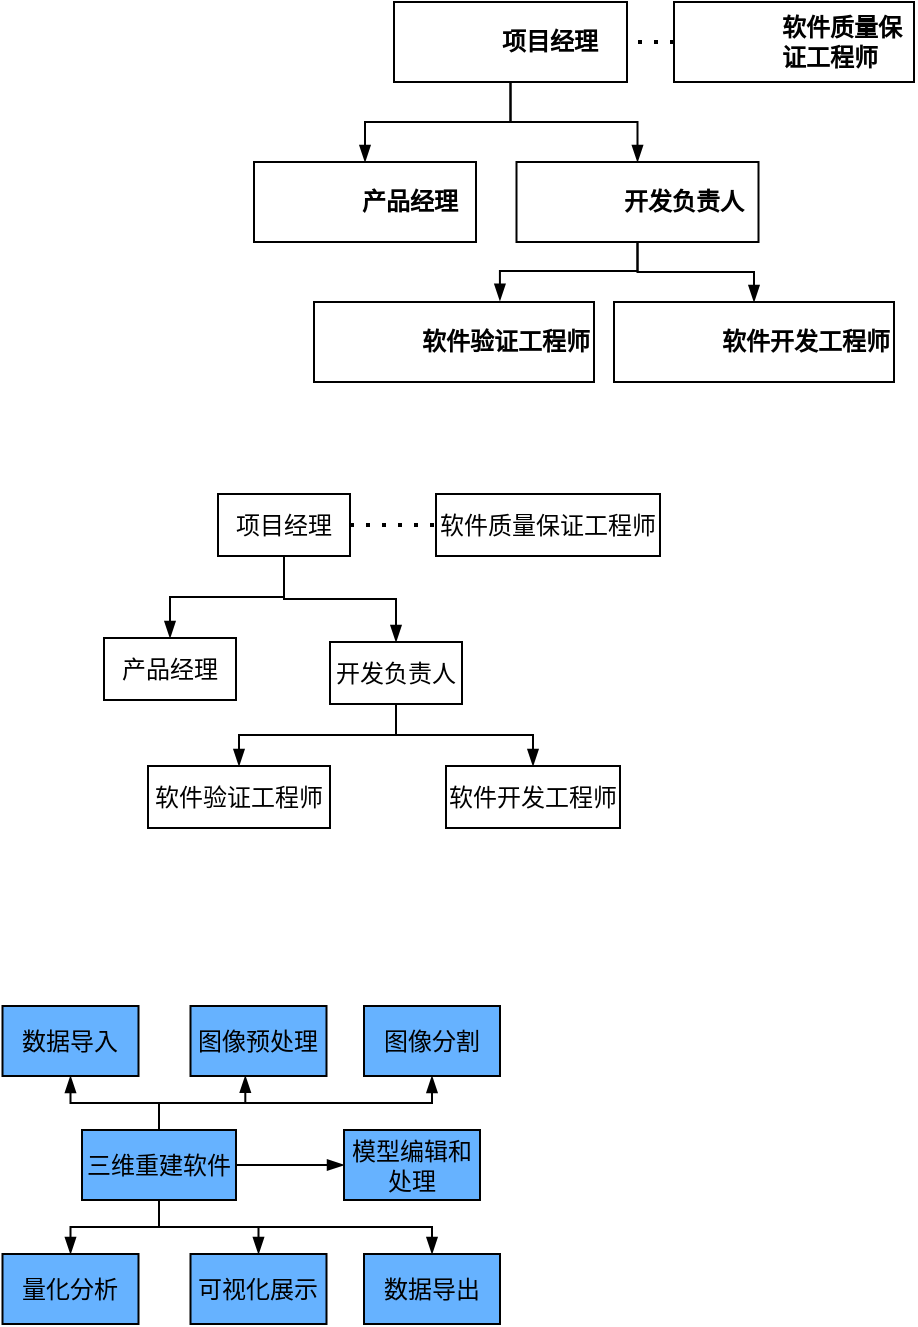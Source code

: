 <mxfile version="21.6.9" type="github">
  <diagram id="prtHgNgQTEPvFCAcTncT" name="Page-1">
    <mxGraphModel dx="1479" dy="1799" grid="0" gridSize="10" guides="1" tooltips="1" connect="1" arrows="1" fold="1" page="0" pageScale="1" pageWidth="827" pageHeight="1169" math="0" shadow="0">
      <root>
        <mxCell id="0" />
        <mxCell id="1" parent="0" />
        <UserObject label="项目经理" name="Tessa Miller" position="CFO" location="Office 1" email="me@example.com" placeholders="1" link="https://www.draw.io" id="dNxyNK7c78bLwvsdeMH5-12">
          <mxCell style="label;image=https://cdn3.iconfinder.com/data/icons/user-avatars-1/512/users-3-128.png;whiteSpace=wrap;html=1;rounded=0;glass=0;treeMoving=1;treeFolding=1;" parent="1" vertex="1">
            <mxGeometry x="-170" y="-953" width="116.5" height="40" as="geometry" />
          </mxCell>
        </UserObject>
        <mxCell id="dNxyNK7c78bLwvsdeMH5-17" value="" style="endArrow=blockThin;endFill=1;fontSize=11;edgeStyle=elbowEdgeStyle;elbow=vertical;rounded=0;exitX=0.5;exitY=1;exitDx=0;exitDy=0;entryX=0.664;entryY=-0.017;entryDx=0;entryDy=0;entryPerimeter=0;" parent="1" source="dNxyNK7c78bLwvsdeMH5-16" target="KFZ-zlEm3YiaIrgzZCz1-1" edge="1">
          <mxGeometry relative="1" as="geometry">
            <mxPoint x="-50" y="-713" as="targetPoint" />
          </mxGeometry>
        </mxCell>
        <UserObject label="软件质量保证工程师" name="Alison Donovan" position="System Admin" location="Office 3" email="me@example.com" placeholders="1" link="https://www.draw.io" id="dNxyNK7c78bLwvsdeMH5-18">
          <mxCell style="label;image=https://cdn3.iconfinder.com/data/icons/user-avatars-1/512/users-2-128.png;whiteSpace=wrap;html=1;rounded=0;glass=0;" parent="1" vertex="1">
            <mxGeometry x="-30" y="-953" width="120" height="40" as="geometry" />
          </mxCell>
        </UserObject>
        <UserObject label="开发负责人" name="Evan Valet" position="HR Director" location="Office 4" email="me@example.com" placeholders="1" link="https://www.draw.io" id="dNxyNK7c78bLwvsdeMH5-16">
          <mxCell style="label;image=https://cdn3.iconfinder.com/data/icons/user-avatars-1/512/users-9-2-128.png;whiteSpace=wrap;html=1;rounded=0;glass=0;treeFolding=1;treeMoving=1;" parent="1" vertex="1">
            <mxGeometry x="-108.75" y="-873" width="121" height="40" as="geometry" />
          </mxCell>
        </UserObject>
        <mxCell id="dNxyNK7c78bLwvsdeMH5-15" value="" style="endArrow=blockThin;endFill=1;fontSize=11;edgeStyle=elbowEdgeStyle;elbow=vertical;rounded=0;" parent="1" source="dNxyNK7c78bLwvsdeMH5-12" target="dNxyNK7c78bLwvsdeMH5-16" edge="1">
          <mxGeometry relative="1" as="geometry" />
        </mxCell>
        <UserObject label="产品经理" name="Edward Morrison" position="Brand Manager" location="Office 2" email="me@example.com" placeholders="1" link="https://www.draw.io" id="dNxyNK7c78bLwvsdeMH5-14">
          <mxCell style="label;image=https://cdn3.iconfinder.com/data/icons/user-avatars-1/512/users-10-3-128.png;whiteSpace=wrap;html=1;rounded=0;glass=0;treeFolding=1;treeMoving=1;" parent="1" vertex="1">
            <mxGeometry x="-240" y="-873" width="111" height="40" as="geometry" />
          </mxCell>
        </UserObject>
        <mxCell id="dNxyNK7c78bLwvsdeMH5-13" value="" style="endArrow=blockThin;endFill=1;fontSize=11;edgeStyle=elbowEdgeStyle;elbow=vertical;rounded=0;" parent="1" source="dNxyNK7c78bLwvsdeMH5-12" target="dNxyNK7c78bLwvsdeMH5-14" edge="1">
          <mxGeometry relative="1" as="geometry" />
        </mxCell>
        <UserObject label="软件验证工程师" name="Alison Donovan" position="System Admin" location="Office 3" email="me@example.com" placeholders="1" link="https://www.draw.io" id="KFZ-zlEm3YiaIrgzZCz1-1">
          <mxCell style="label;image=https://cdn3.iconfinder.com/data/icons/user-avatars-1/512/users-2-128.png;whiteSpace=wrap;html=1;rounded=0;glass=0;" parent="1" vertex="1">
            <mxGeometry x="-210" y="-803" width="140" height="40" as="geometry" />
          </mxCell>
        </UserObject>
        <UserObject label="软件开发工程师" name="Alison Donovan" position="System Admin" location="Office 3" email="me@example.com" placeholders="1" link="https://www.draw.io" id="KFZ-zlEm3YiaIrgzZCz1-2">
          <mxCell style="label;image=https://cdn3.iconfinder.com/data/icons/user-avatars-1/512/users-2-128.png;whiteSpace=wrap;html=1;rounded=0;glass=0;" parent="1" vertex="1">
            <mxGeometry x="-60" y="-803" width="140" height="40" as="geometry" />
          </mxCell>
        </UserObject>
        <mxCell id="KFZ-zlEm3YiaIrgzZCz1-3" value="" style="endArrow=blockThin;endFill=1;fontSize=11;edgeStyle=elbowEdgeStyle;elbow=vertical;rounded=0;entryX=0.5;entryY=0;entryDx=0;entryDy=0;exitX=0.5;exitY=1;exitDx=0;exitDy=0;" parent="1" source="dNxyNK7c78bLwvsdeMH5-16" target="KFZ-zlEm3YiaIrgzZCz1-2" edge="1">
          <mxGeometry relative="1" as="geometry">
            <mxPoint x="-40" y="-753" as="sourcePoint" />
            <mxPoint x="-147" y="-684" as="targetPoint" />
          </mxGeometry>
        </mxCell>
        <mxCell id="KFZ-zlEm3YiaIrgzZCz1-6" value="" style="endArrow=none;dashed=1;html=1;dashPattern=1 3;strokeWidth=2;rounded=0;entryX=1;entryY=0.5;entryDx=0;entryDy=0;exitX=0;exitY=0.5;exitDx=0;exitDy=0;" parent="1" source="dNxyNK7c78bLwvsdeMH5-18" target="dNxyNK7c78bLwvsdeMH5-12" edge="1">
          <mxGeometry width="50" height="50" relative="1" as="geometry">
            <mxPoint x="-110" y="-753" as="sourcePoint" />
            <mxPoint x="-60" y="-803" as="targetPoint" />
          </mxGeometry>
        </mxCell>
        <mxCell id="KFZ-zlEm3YiaIrgzZCz1-113" value="项目经理" style="rounded=0;whiteSpace=wrap;html=1;" parent="1" vertex="1">
          <mxGeometry x="-258" y="-707" width="66" height="31" as="geometry" />
        </mxCell>
        <mxCell id="KFZ-zlEm3YiaIrgzZCz1-114" value="软件质量保证工程师" style="rounded=0;whiteSpace=wrap;html=1;" parent="1" vertex="1">
          <mxGeometry x="-149" y="-707" width="112" height="31" as="geometry" />
        </mxCell>
        <mxCell id="KFZ-zlEm3YiaIrgzZCz1-115" value="产品经理" style="rounded=0;whiteSpace=wrap;html=1;" parent="1" vertex="1">
          <mxGeometry x="-315" y="-635" width="66" height="31" as="geometry" />
        </mxCell>
        <mxCell id="KFZ-zlEm3YiaIrgzZCz1-116" value="软件开发工程师" style="rounded=0;whiteSpace=wrap;html=1;" parent="1" vertex="1">
          <mxGeometry x="-144" y="-571" width="87" height="31" as="geometry" />
        </mxCell>
        <mxCell id="KFZ-zlEm3YiaIrgzZCz1-117" value="软件验证工程师" style="rounded=0;whiteSpace=wrap;html=1;" parent="1" vertex="1">
          <mxGeometry x="-293" y="-571" width="91" height="31" as="geometry" />
        </mxCell>
        <mxCell id="KFZ-zlEm3YiaIrgzZCz1-118" value="开发负责人" style="rounded=0;whiteSpace=wrap;html=1;" parent="1" vertex="1">
          <mxGeometry x="-202" y="-633" width="66" height="31" as="geometry" />
        </mxCell>
        <mxCell id="KFZ-zlEm3YiaIrgzZCz1-119" value="" style="endArrow=blockThin;endFill=1;fontSize=11;edgeStyle=elbowEdgeStyle;elbow=vertical;rounded=0;exitX=0.5;exitY=1;exitDx=0;exitDy=0;entryX=0.5;entryY=0;entryDx=0;entryDy=0;" parent="1" source="KFZ-zlEm3YiaIrgzZCz1-113" target="KFZ-zlEm3YiaIrgzZCz1-115" edge="1">
          <mxGeometry relative="1" as="geometry">
            <mxPoint x="-102" y="-903" as="sourcePoint" />
            <mxPoint x="-174" y="-863" as="targetPoint" />
          </mxGeometry>
        </mxCell>
        <mxCell id="KFZ-zlEm3YiaIrgzZCz1-121" value="" style="endArrow=blockThin;endFill=1;fontSize=11;edgeStyle=elbowEdgeStyle;elbow=vertical;rounded=0;exitX=0.5;exitY=1;exitDx=0;exitDy=0;entryX=0.5;entryY=0;entryDx=0;entryDy=0;" parent="1" source="KFZ-zlEm3YiaIrgzZCz1-118" target="KFZ-zlEm3YiaIrgzZCz1-116" edge="1">
          <mxGeometry relative="1" as="geometry">
            <mxPoint x="152" y="-662" as="sourcePoint" />
            <mxPoint x="95" y="-638" as="targetPoint" />
          </mxGeometry>
        </mxCell>
        <mxCell id="KFZ-zlEm3YiaIrgzZCz1-122" value="" style="endArrow=blockThin;endFill=1;fontSize=11;edgeStyle=elbowEdgeStyle;elbow=vertical;rounded=0;exitX=0.5;exitY=1;exitDx=0;exitDy=0;entryX=0.5;entryY=0;entryDx=0;entryDy=0;" parent="1" source="KFZ-zlEm3YiaIrgzZCz1-118" target="KFZ-zlEm3YiaIrgzZCz1-117" edge="1">
          <mxGeometry relative="1" as="geometry">
            <mxPoint x="162" y="-652" as="sourcePoint" />
            <mxPoint x="105" y="-628" as="targetPoint" />
          </mxGeometry>
        </mxCell>
        <mxCell id="KFZ-zlEm3YiaIrgzZCz1-123" value="" style="endArrow=blockThin;endFill=1;fontSize=11;edgeStyle=elbowEdgeStyle;elbow=vertical;rounded=0;exitX=0.5;exitY=1;exitDx=0;exitDy=0;" parent="1" source="KFZ-zlEm3YiaIrgzZCz1-113" target="KFZ-zlEm3YiaIrgzZCz1-118" edge="1">
          <mxGeometry relative="1" as="geometry">
            <mxPoint x="172" y="-642" as="sourcePoint" />
            <mxPoint x="115" y="-618" as="targetPoint" />
          </mxGeometry>
        </mxCell>
        <mxCell id="KFZ-zlEm3YiaIrgzZCz1-124" value="" style="endArrow=none;dashed=1;html=1;dashPattern=1 3;strokeWidth=2;rounded=0;exitX=1;exitY=0.5;exitDx=0;exitDy=0;" parent="1" source="KFZ-zlEm3YiaIrgzZCz1-113" target="KFZ-zlEm3YiaIrgzZCz1-114" edge="1">
          <mxGeometry width="50" height="50" relative="1" as="geometry">
            <mxPoint x="-107" y="-759" as="sourcePoint" />
            <mxPoint x="-57" y="-809" as="targetPoint" />
          </mxGeometry>
        </mxCell>
        <mxCell id="KFZ-zlEm3YiaIrgzZCz1-126" value="模型编辑和处理" style="rounded=0;whiteSpace=wrap;html=1;fillColor=#66B2FF;" parent="1" vertex="1">
          <mxGeometry x="-195" y="-389" width="68" height="35" as="geometry" />
        </mxCell>
        <mxCell id="KFZ-zlEm3YiaIrgzZCz1-127" value="三维重建软件" style="rounded=0;whiteSpace=wrap;html=1;fillColor=#66B2FF;" parent="1" vertex="1">
          <mxGeometry x="-326" y="-389" width="77" height="35" as="geometry" />
        </mxCell>
        <mxCell id="KFZ-zlEm3YiaIrgzZCz1-128" value="数据导入" style="rounded=0;whiteSpace=wrap;html=1;fillColor=#66B2FF;" parent="1" vertex="1">
          <mxGeometry x="-365.75" y="-451" width="68" height="35" as="geometry" />
        </mxCell>
        <mxCell id="KFZ-zlEm3YiaIrgzZCz1-129" value="图像预处理" style="rounded=0;whiteSpace=wrap;html=1;fillColor=#66B2FF;" parent="1" vertex="1">
          <mxGeometry x="-271.75" y="-451" width="68" height="35" as="geometry" />
        </mxCell>
        <mxCell id="KFZ-zlEm3YiaIrgzZCz1-130" value="图像分割" style="rounded=0;whiteSpace=wrap;html=1;fillColor=#66B2FF;" parent="1" vertex="1">
          <mxGeometry x="-185" y="-451" width="68" height="35" as="geometry" />
        </mxCell>
        <mxCell id="KFZ-zlEm3YiaIrgzZCz1-131" value="量化分析" style="rounded=0;whiteSpace=wrap;html=1;fillColor=#66B2FF;" parent="1" vertex="1">
          <mxGeometry x="-365.75" y="-327" width="68" height="35" as="geometry" />
        </mxCell>
        <mxCell id="KFZ-zlEm3YiaIrgzZCz1-132" value="可视化展示" style="rounded=0;whiteSpace=wrap;html=1;fillColor=#66B2FF;" parent="1" vertex="1">
          <mxGeometry x="-271.75" y="-327" width="68" height="35" as="geometry" />
        </mxCell>
        <mxCell id="KFZ-zlEm3YiaIrgzZCz1-133" value="数据导出" style="rounded=0;whiteSpace=wrap;html=1;fillColor=#66B2FF;" parent="1" vertex="1">
          <mxGeometry x="-185" y="-327" width="68" height="35" as="geometry" />
        </mxCell>
        <mxCell id="KFZ-zlEm3YiaIrgzZCz1-142" value="" style="endArrow=blockThin;endFill=1;fontSize=11;edgeStyle=elbowEdgeStyle;elbow=vertical;rounded=0;exitX=0.5;exitY=0;exitDx=0;exitDy=0;entryX=0.5;entryY=1;entryDx=0;entryDy=0;" parent="1" source="KFZ-zlEm3YiaIrgzZCz1-127" target="KFZ-zlEm3YiaIrgzZCz1-128" edge="1">
          <mxGeometry relative="1" as="geometry">
            <mxPoint x="-159" y="-592" as="sourcePoint" />
            <mxPoint x="-90" y="-561" as="targetPoint" />
          </mxGeometry>
        </mxCell>
        <mxCell id="KFZ-zlEm3YiaIrgzZCz1-143" value="" style="endArrow=blockThin;endFill=1;fontSize=11;edgeStyle=elbowEdgeStyle;elbow=vertical;rounded=0;exitX=0.5;exitY=0;exitDx=0;exitDy=0;entryX=0.403;entryY=0.998;entryDx=0;entryDy=0;entryPerimeter=0;" parent="1" source="KFZ-zlEm3YiaIrgzZCz1-127" target="KFZ-zlEm3YiaIrgzZCz1-129" edge="1">
          <mxGeometry relative="1" as="geometry">
            <mxPoint x="-277" y="-379" as="sourcePoint" />
            <mxPoint x="-322" y="-399" as="targetPoint" />
          </mxGeometry>
        </mxCell>
        <mxCell id="KFZ-zlEm3YiaIrgzZCz1-144" value="" style="endArrow=blockThin;endFill=1;fontSize=11;edgeStyle=elbowEdgeStyle;elbow=vertical;rounded=0;exitX=0.5;exitY=1;exitDx=0;exitDy=0;entryX=0.5;entryY=0;entryDx=0;entryDy=0;" parent="1" source="KFZ-zlEm3YiaIrgzZCz1-127" target="KFZ-zlEm3YiaIrgzZCz1-131" edge="1">
          <mxGeometry relative="1" as="geometry">
            <mxPoint x="-267" y="-369" as="sourcePoint" />
            <mxPoint x="-312" y="-389" as="targetPoint" />
          </mxGeometry>
        </mxCell>
        <mxCell id="KFZ-zlEm3YiaIrgzZCz1-145" value="" style="endArrow=blockThin;endFill=1;fontSize=11;edgeStyle=elbowEdgeStyle;elbow=vertical;rounded=0;exitX=0.5;exitY=1;exitDx=0;exitDy=0;entryX=0.5;entryY=0;entryDx=0;entryDy=0;" parent="1" source="KFZ-zlEm3YiaIrgzZCz1-127" target="KFZ-zlEm3YiaIrgzZCz1-132" edge="1">
          <mxGeometry relative="1" as="geometry">
            <mxPoint x="-257" y="-359" as="sourcePoint" />
            <mxPoint x="-302" y="-379" as="targetPoint" />
          </mxGeometry>
        </mxCell>
        <mxCell id="KFZ-zlEm3YiaIrgzZCz1-146" value="" style="endArrow=blockThin;endFill=1;fontSize=11;edgeStyle=elbowEdgeStyle;elbow=vertical;rounded=0;exitX=1;exitY=0.5;exitDx=0;exitDy=0;" parent="1" source="KFZ-zlEm3YiaIrgzZCz1-127" target="KFZ-zlEm3YiaIrgzZCz1-126" edge="1">
          <mxGeometry relative="1" as="geometry">
            <mxPoint x="-247" y="-349" as="sourcePoint" />
            <mxPoint x="-292" y="-369" as="targetPoint" />
          </mxGeometry>
        </mxCell>
        <mxCell id="KFZ-zlEm3YiaIrgzZCz1-147" value="" style="endArrow=blockThin;endFill=1;fontSize=11;edgeStyle=elbowEdgeStyle;elbow=vertical;rounded=0;exitX=0.5;exitY=0;exitDx=0;exitDy=0;entryX=0.5;entryY=1;entryDx=0;entryDy=0;" parent="1" source="KFZ-zlEm3YiaIrgzZCz1-127" target="KFZ-zlEm3YiaIrgzZCz1-130" edge="1">
          <mxGeometry relative="1" as="geometry">
            <mxPoint x="-237" y="-339" as="sourcePoint" />
            <mxPoint x="-282" y="-359" as="targetPoint" />
          </mxGeometry>
        </mxCell>
        <mxCell id="KFZ-zlEm3YiaIrgzZCz1-148" value="" style="endArrow=blockThin;endFill=1;fontSize=11;edgeStyle=elbowEdgeStyle;elbow=vertical;rounded=0;entryX=0.5;entryY=0;entryDx=0;entryDy=0;exitX=0.5;exitY=1;exitDx=0;exitDy=0;" parent="1" source="KFZ-zlEm3YiaIrgzZCz1-127" target="KFZ-zlEm3YiaIrgzZCz1-133" edge="1">
          <mxGeometry relative="1" as="geometry">
            <mxPoint x="-211" y="-355" as="sourcePoint" />
            <mxPoint x="-289" y="-352" as="targetPoint" />
          </mxGeometry>
        </mxCell>
      </root>
    </mxGraphModel>
  </diagram>
</mxfile>

